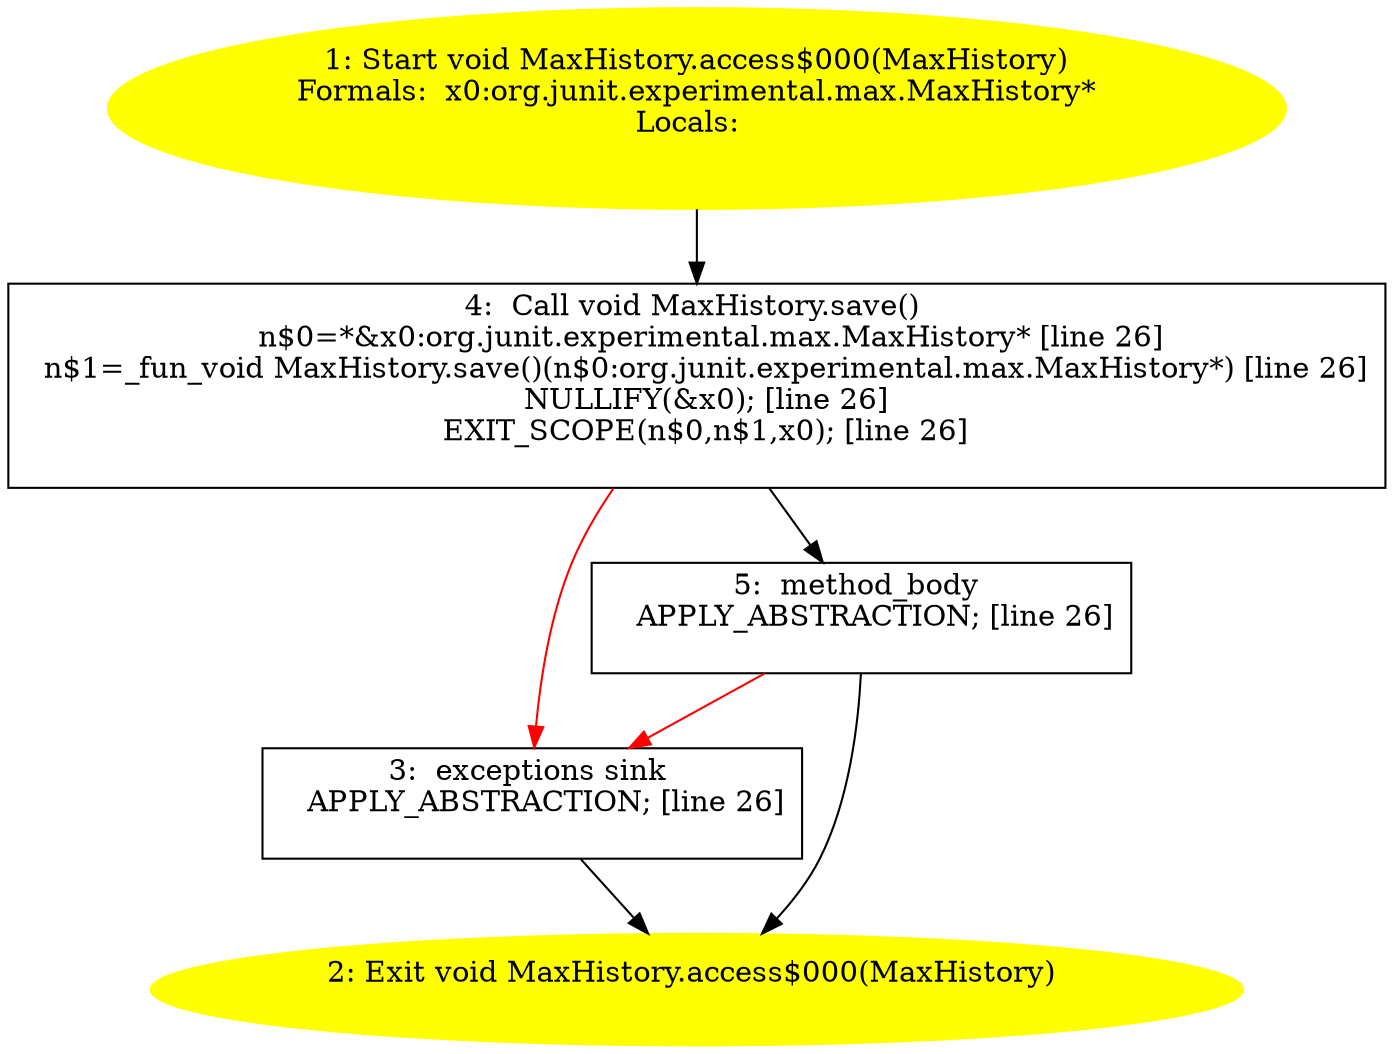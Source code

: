 /* @generated */
digraph cfg {
"org.junit.experimental.max.MaxHistory.access$000(org.junit.experimental.max.MaxHistory):void.b67fd73f65991c86a5eba77f8f7309d8_1" [label="1: Start void MaxHistory.access$000(MaxHistory)\nFormals:  x0:org.junit.experimental.max.MaxHistory*\nLocals:  \n  " color=yellow style=filled]
	

	 "org.junit.experimental.max.MaxHistory.access$000(org.junit.experimental.max.MaxHistory):void.b67fd73f65991c86a5eba77f8f7309d8_1" -> "org.junit.experimental.max.MaxHistory.access$000(org.junit.experimental.max.MaxHistory):void.b67fd73f65991c86a5eba77f8f7309d8_4" ;
"org.junit.experimental.max.MaxHistory.access$000(org.junit.experimental.max.MaxHistory):void.b67fd73f65991c86a5eba77f8f7309d8_2" [label="2: Exit void MaxHistory.access$000(MaxHistory) \n  " color=yellow style=filled]
	

"org.junit.experimental.max.MaxHistory.access$000(org.junit.experimental.max.MaxHistory):void.b67fd73f65991c86a5eba77f8f7309d8_3" [label="3:  exceptions sink \n   APPLY_ABSTRACTION; [line 26]\n " shape="box"]
	

	 "org.junit.experimental.max.MaxHistory.access$000(org.junit.experimental.max.MaxHistory):void.b67fd73f65991c86a5eba77f8f7309d8_3" -> "org.junit.experimental.max.MaxHistory.access$000(org.junit.experimental.max.MaxHistory):void.b67fd73f65991c86a5eba77f8f7309d8_2" ;
"org.junit.experimental.max.MaxHistory.access$000(org.junit.experimental.max.MaxHistory):void.b67fd73f65991c86a5eba77f8f7309d8_4" [label="4:  Call void MaxHistory.save() \n   n$0=*&x0:org.junit.experimental.max.MaxHistory* [line 26]\n  n$1=_fun_void MaxHistory.save()(n$0:org.junit.experimental.max.MaxHistory*) [line 26]\n  NULLIFY(&x0); [line 26]\n  EXIT_SCOPE(n$0,n$1,x0); [line 26]\n " shape="box"]
	

	 "org.junit.experimental.max.MaxHistory.access$000(org.junit.experimental.max.MaxHistory):void.b67fd73f65991c86a5eba77f8f7309d8_4" -> "org.junit.experimental.max.MaxHistory.access$000(org.junit.experimental.max.MaxHistory):void.b67fd73f65991c86a5eba77f8f7309d8_5" ;
	 "org.junit.experimental.max.MaxHistory.access$000(org.junit.experimental.max.MaxHistory):void.b67fd73f65991c86a5eba77f8f7309d8_4" -> "org.junit.experimental.max.MaxHistory.access$000(org.junit.experimental.max.MaxHistory):void.b67fd73f65991c86a5eba77f8f7309d8_3" [color="red" ];
"org.junit.experimental.max.MaxHistory.access$000(org.junit.experimental.max.MaxHistory):void.b67fd73f65991c86a5eba77f8f7309d8_5" [label="5:  method_body \n   APPLY_ABSTRACTION; [line 26]\n " shape="box"]
	

	 "org.junit.experimental.max.MaxHistory.access$000(org.junit.experimental.max.MaxHistory):void.b67fd73f65991c86a5eba77f8f7309d8_5" -> "org.junit.experimental.max.MaxHistory.access$000(org.junit.experimental.max.MaxHistory):void.b67fd73f65991c86a5eba77f8f7309d8_2" ;
	 "org.junit.experimental.max.MaxHistory.access$000(org.junit.experimental.max.MaxHistory):void.b67fd73f65991c86a5eba77f8f7309d8_5" -> "org.junit.experimental.max.MaxHistory.access$000(org.junit.experimental.max.MaxHistory):void.b67fd73f65991c86a5eba77f8f7309d8_3" [color="red" ];
}
